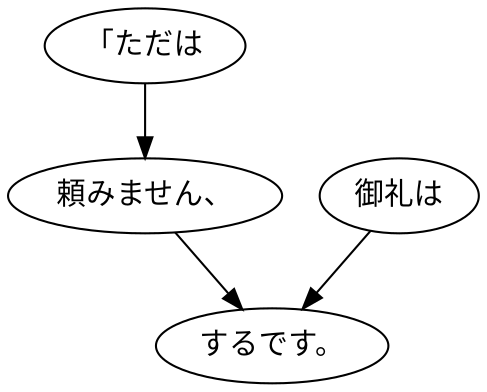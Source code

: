 digraph graph9006 {
	node0 [label="「ただは"];
	node1 [label="頼みません、"];
	node2 [label="御礼は"];
	node3 [label="するです。"];
	node0 -> node1;
	node1 -> node3;
	node2 -> node3;
}
